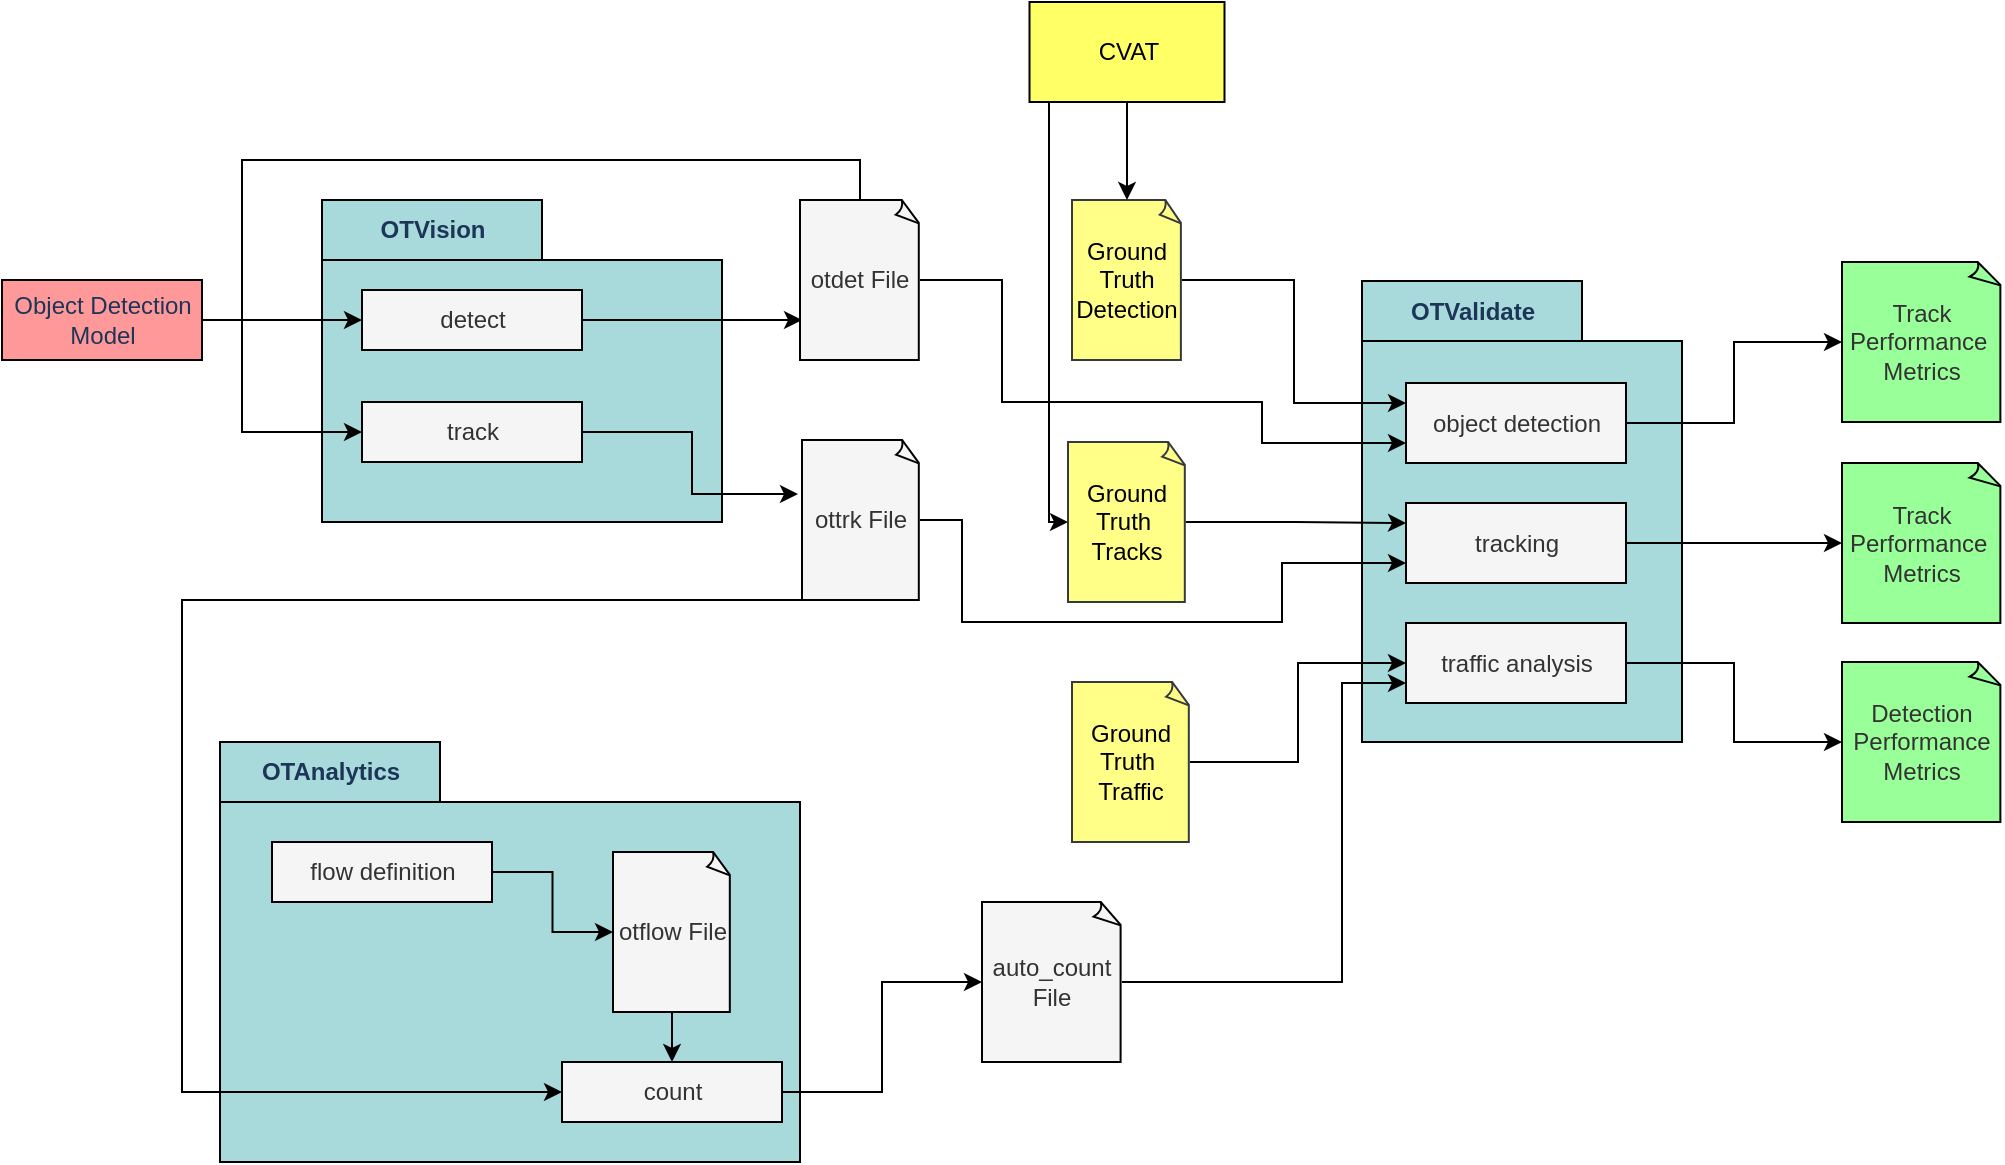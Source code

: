 <mxfile>
    <diagram id="xO8_-cHGdfVzhNvNubet" name="Page-1">
        <mxGraphModel dx="983" dy="1773" grid="1" gridSize="10" guides="1" tooltips="1" connect="1" arrows="1" fold="1" page="1" pageScale="1" pageWidth="827" pageHeight="1169" background="#FFFFFF" math="0" shadow="0">
            <root>
                <mxCell id="0"/>
                <mxCell id="1" parent="0"/>
                <mxCell id="69" value="OTVision" style="shape=folder;fontStyle=1;tabWidth=110;tabHeight=30;tabPosition=left;html=1;boundedLbl=1;labelInHeader=1;container=1;collapsible=0;recursiveResize=0;fillColor=#A8DADC;fontColor=#1D3557;strokeColor=#000000;" parent="1" vertex="1">
                    <mxGeometry x="200" y="39" width="200" height="161" as="geometry"/>
                </mxCell>
                <mxCell id="70" value="detect" style="html=1;fillColor=#f5f5f5;fontColor=#333333;strokeColor=#000000;" parent="69" vertex="1">
                    <mxGeometry width="110" height="30" relative="1" as="geometry">
                        <mxPoint x="20" y="45" as="offset"/>
                    </mxGeometry>
                </mxCell>
                <mxCell id="71" value="track" style="html=1;fillColor=#f5f5f5;fontColor=#333333;strokeColor=#000000;" parent="69" vertex="1">
                    <mxGeometry x="20" y="101" width="110" height="30" as="geometry"/>
                </mxCell>
                <mxCell id="118" style="edgeStyle=orthogonalEdgeStyle;rounded=0;orthogonalLoop=1;jettySize=auto;html=1;exitX=1;exitY=0.5;exitDx=0;exitDy=0;entryX=0.017;entryY=0.75;entryDx=0;entryDy=0;entryPerimeter=0;strokeColor=#000000;" parent="69" source="70" target="75" edge="1">
                    <mxGeometry relative="1" as="geometry">
                        <Array as="points"/>
                    </mxGeometry>
                </mxCell>
                <mxCell id="125" style="edgeStyle=orthogonalEdgeStyle;rounded=0;orthogonalLoop=1;jettySize=auto;html=1;exitX=1;exitY=0.5;exitDx=0;exitDy=0;entryX=0;entryY=0.5;entryDx=0;entryDy=0;strokeColor=#000000;" parent="1" source="72" target="70" edge="1">
                    <mxGeometry relative="1" as="geometry"/>
                </mxCell>
                <mxCell id="72" value="Object Detection &lt;br&gt;Model" style="html=1;dashed=0;whitespace=wrap;fontColor=#1D3557;strokeColor=#000000;fillColor=#FF9999;" parent="1" vertex="1">
                    <mxGeometry x="40" y="79" width="100" height="40" as="geometry"/>
                </mxCell>
                <mxCell id="120" style="edgeStyle=orthogonalEdgeStyle;rounded=0;orthogonalLoop=1;jettySize=auto;html=1;exitX=0.5;exitY=0;exitDx=0;exitDy=0;exitPerimeter=0;entryX=0;entryY=0.5;entryDx=0;entryDy=0;strokeColor=#000000;" parent="1" source="75" target="71" edge="1">
                    <mxGeometry relative="1" as="geometry">
                        <Array as="points">
                            <mxPoint x="469" y="19"/>
                            <mxPoint x="160" y="19"/>
                            <mxPoint x="160" y="155"/>
                        </Array>
                    </mxGeometry>
                </mxCell>
                <mxCell id="75" value="otdet File" style="whiteSpace=wrap;html=1;shape=mxgraph.basic.document;fillColor=#f5f5f5;fontColor=#333333;strokeColor=#000000;" parent="1" vertex="1">
                    <mxGeometry x="439" y="39" width="60" height="80" as="geometry"/>
                </mxCell>
                <mxCell id="82" style="edgeStyle=orthogonalEdgeStyle;rounded=0;orthogonalLoop=1;jettySize=auto;html=1;exitX=1;exitY=0.5;exitDx=0;exitDy=0;entryX=-0.034;entryY=0.338;entryDx=0;entryDy=0;entryPerimeter=0;fillColor=#A8DADC;labelBackgroundColor=#F1FAEE;fontColor=#1D3557;strokeColor=#000000;" parent="1" source="71" target="77" edge="1">
                    <mxGeometry relative="1" as="geometry"/>
                </mxCell>
                <mxCell id="90" value="auto_count&lt;br&gt;File" style="whiteSpace=wrap;html=1;shape=mxgraph.basic.document;fillColor=#f5f5f5;fontColor=#333333;strokeColor=#000000;" parent="1" vertex="1">
                    <mxGeometry x="530" y="390" width="70" height="80" as="geometry"/>
                </mxCell>
                <mxCell id="92" value="OTValidate" style="shape=folder;fontStyle=1;tabWidth=110;tabHeight=30;tabPosition=left;html=1;boundedLbl=1;labelInHeader=1;container=1;collapsible=0;recursiveResize=0;fillColor=#A8DADC;fontColor=#1D3557;strokeColor=#000000;" parent="1" vertex="1">
                    <mxGeometry x="720" y="79.5" width="160" height="230.5" as="geometry"/>
                </mxCell>
                <mxCell id="93" value="object detection" style="html=1;fillColor=#f5f5f5;fontColor=#333333;strokeColor=#000000;" parent="92" vertex="1">
                    <mxGeometry width="110" height="40" relative="1" as="geometry">
                        <mxPoint x="22" y="51" as="offset"/>
                    </mxGeometry>
                </mxCell>
                <mxCell id="94" value="traffic analysis" style="html=1;fillColor=#f5f5f5;fontColor=#333333;strokeColor=#000000;" parent="92" vertex="1">
                    <mxGeometry x="22" y="171" width="110" height="40" as="geometry"/>
                </mxCell>
                <mxCell id="104" value="tracking" style="html=1;fillColor=#f5f5f5;fontColor=#333333;strokeColor=#000000;" parent="92" vertex="1">
                    <mxGeometry x="22" y="111" width="110" height="40" as="geometry"/>
                </mxCell>
                <mxCell id="133" style="edgeStyle=orthogonalEdgeStyle;rounded=0;orthogonalLoop=1;jettySize=auto;html=1;exitX=1;exitY=0.5;exitDx=0;exitDy=0;entryX=0;entryY=0.5;entryDx=0;entryDy=0;entryPerimeter=0;strokeColor=#000000;" parent="92" source="93" target="102" edge="1">
                    <mxGeometry relative="1" as="geometry"/>
                </mxCell>
                <mxCell id="99" value="Detection Performance Metrics" style="whiteSpace=wrap;html=1;shape=mxgraph.basic.document;fontColor=#333333;strokeColor=#000000;fillColor=#99FF99;" parent="1" vertex="1">
                    <mxGeometry x="960" y="270" width="80" height="80" as="geometry"/>
                </mxCell>
                <mxCell id="101" value="Track Performance&amp;nbsp;&lt;br&gt;Metrics" style="whiteSpace=wrap;html=1;shape=mxgraph.basic.document;fontColor=#333333;strokeColor=#000000;fillColor=#99FF99;" parent="1" vertex="1">
                    <mxGeometry x="960" y="170.5" width="80" height="80" as="geometry"/>
                </mxCell>
                <mxCell id="102" value="Track Performance&amp;nbsp;&lt;br&gt;Metrics" style="whiteSpace=wrap;html=1;shape=mxgraph.basic.document;fontColor=#333333;strokeColor=#000000;fillColor=#99FF99;" parent="1" vertex="1">
                    <mxGeometry x="960" y="70" width="80" height="80" as="geometry"/>
                </mxCell>
                <mxCell id="127" style="edgeStyle=orthogonalEdgeStyle;rounded=0;orthogonalLoop=1;jettySize=auto;html=1;exitX=1;exitY=0.5;exitDx=0;exitDy=0;exitPerimeter=0;entryX=0;entryY=0.25;entryDx=0;entryDy=0;strokeColor=#000000;" parent="1" source="109" target="93" edge="1">
                    <mxGeometry relative="1" as="geometry"/>
                </mxCell>
                <mxCell id="109" value="Ground Truth Detection" style="whiteSpace=wrap;html=1;shape=mxgraph.basic.document;fillColor=#ffff88;strokeColor=#36393d;fontColor=#000000;" parent="1" vertex="1">
                    <mxGeometry x="575" y="39" width="55" height="80" as="geometry"/>
                </mxCell>
                <mxCell id="132" style="edgeStyle=orthogonalEdgeStyle;rounded=0;orthogonalLoop=1;jettySize=auto;html=1;exitX=1;exitY=0.5;exitDx=0;exitDy=0;exitPerimeter=0;entryX=0;entryY=0.25;entryDx=0;entryDy=0;strokeColor=#000000;" parent="1" source="112" target="104" edge="1">
                    <mxGeometry relative="1" as="geometry"/>
                </mxCell>
                <mxCell id="112" value="Ground Truth&amp;nbsp;&lt;br&gt;Tracks" style="whiteSpace=wrap;html=1;shape=mxgraph.basic.document;fillColor=#ffff88;strokeColor=#36393d;fontColor=#000000;" parent="1" vertex="1">
                    <mxGeometry x="573" y="160" width="59" height="80" as="geometry"/>
                </mxCell>
                <mxCell id="130" style="edgeStyle=orthogonalEdgeStyle;rounded=0;orthogonalLoop=1;jettySize=auto;html=1;exitX=1;exitY=0.5;exitDx=0;exitDy=0;exitPerimeter=0;entryX=0;entryY=0.5;entryDx=0;entryDy=0;strokeColor=#000000;" parent="1" source="114" target="94" edge="1">
                    <mxGeometry relative="1" as="geometry"/>
                </mxCell>
                <mxCell id="114" value="Ground Truth&amp;nbsp;&lt;br&gt;Traffic" style="whiteSpace=wrap;html=1;shape=mxgraph.basic.document;fillColor=#ffff88;strokeColor=#36393d;fontColor=#000000;" parent="1" vertex="1">
                    <mxGeometry x="575" y="280" width="59" height="80" as="geometry"/>
                </mxCell>
                <mxCell id="131" style="edgeStyle=orthogonalEdgeStyle;rounded=0;orthogonalLoop=1;jettySize=auto;html=1;exitX=1;exitY=0.5;exitDx=0;exitDy=0;exitPerimeter=0;entryX=0;entryY=0.75;entryDx=0;entryDy=0;strokeColor=#000000;" parent="1" source="77" target="104" edge="1">
                    <mxGeometry relative="1" as="geometry">
                        <Array as="points">
                            <mxPoint x="520" y="199"/>
                            <mxPoint x="520" y="250"/>
                            <mxPoint x="680" y="250"/>
                            <mxPoint x="680" y="221"/>
                        </Array>
                    </mxGeometry>
                </mxCell>
                <mxCell id="77" value="ottrk File" style="whiteSpace=wrap;html=1;shape=mxgraph.basic.document;fillColor=#f5f5f5;fontColor=#333333;strokeColor=#000000;" parent="1" vertex="1">
                    <mxGeometry x="440" y="159" width="59" height="80" as="geometry"/>
                </mxCell>
                <mxCell id="126" style="edgeStyle=orthogonalEdgeStyle;rounded=0;orthogonalLoop=1;jettySize=auto;html=1;exitX=1;exitY=0.5;exitDx=0;exitDy=0;exitPerimeter=0;entryX=0;entryY=0.75;entryDx=0;entryDy=0;strokeColor=#000000;" parent="1" source="75" target="93" edge="1">
                    <mxGeometry relative="1" as="geometry">
                        <Array as="points">
                            <mxPoint x="540" y="79"/>
                            <mxPoint x="540" y="140"/>
                            <mxPoint x="670" y="140"/>
                            <mxPoint x="670" y="161"/>
                        </Array>
                    </mxGeometry>
                </mxCell>
                <mxCell id="134" style="edgeStyle=orthogonalEdgeStyle;rounded=0;orthogonalLoop=1;jettySize=auto;html=1;exitX=1;exitY=0.5;exitDx=0;exitDy=0;entryX=0;entryY=0.5;entryDx=0;entryDy=0;entryPerimeter=0;strokeColor=#000000;" parent="1" source="104" target="101" edge="1">
                    <mxGeometry relative="1" as="geometry"/>
                </mxCell>
                <mxCell id="135" style="edgeStyle=orthogonalEdgeStyle;rounded=0;orthogonalLoop=1;jettySize=auto;html=1;exitX=1;exitY=0.5;exitDx=0;exitDy=0;entryX=0;entryY=0.5;entryDx=0;entryDy=0;entryPerimeter=0;strokeColor=#000000;" parent="1" source="94" target="99" edge="1">
                    <mxGeometry relative="1" as="geometry"/>
                </mxCell>
                <mxCell id="144" value="OTAnalytics" style="shape=folder;fontStyle=1;tabWidth=110;tabHeight=30;tabPosition=left;html=1;boundedLbl=1;labelInHeader=1;container=1;collapsible=0;recursiveResize=0;fillColor=#A8DADC;fontColor=#1D3557;strokeColor=#000000;" parent="1" vertex="1">
                    <mxGeometry x="149" y="310" width="290" height="210" as="geometry"/>
                </mxCell>
                <mxCell id="145" style="edgeStyle=orthogonalEdgeStyle;rounded=0;orthogonalLoop=1;jettySize=auto;html=1;exitX=1;exitY=0.5;exitDx=0;exitDy=0;entryX=0;entryY=0.5;entryDx=0;entryDy=0;entryPerimeter=0;strokeColor=#000000;" parent="144" source="146" target="149" edge="1">
                    <mxGeometry relative="1" as="geometry"/>
                </mxCell>
                <mxCell id="146" value="flow definition" style="html=1;fillColor=#f5f5f5;fontColor=#333333;strokeColor=#000000;" parent="144" vertex="1">
                    <mxGeometry width="110" height="30" relative="1" as="geometry">
                        <mxPoint x="26" y="50" as="offset"/>
                    </mxGeometry>
                </mxCell>
                <mxCell id="147" value="count" style="html=1;fillColor=#f5f5f5;fontColor=#333333;strokeColor=#000000;" parent="144" vertex="1">
                    <mxGeometry x="171" y="160" width="110" height="30" as="geometry"/>
                </mxCell>
                <mxCell id="148" style="edgeStyle=orthogonalEdgeStyle;rounded=0;orthogonalLoop=1;jettySize=auto;html=1;exitX=1;exitY=0.5;exitDx=0;exitDy=0;entryX=0.017;entryY=0.75;entryDx=0;entryDy=0;entryPerimeter=0;strokeColor=#000000;" parent="144" source="146" edge="1">
                    <mxGeometry relative="1" as="geometry">
                        <Array as="points"/>
                    </mxGeometry>
                </mxCell>
                <mxCell id="160" style="edgeStyle=orthogonalEdgeStyle;rounded=0;html=1;exitX=0.5;exitY=1;exitDx=0;exitDy=0;exitPerimeter=0;strokeColor=#000000;" edge="1" parent="144" source="149">
                    <mxGeometry relative="1" as="geometry">
                        <mxPoint x="226" y="160" as="targetPoint"/>
                    </mxGeometry>
                </mxCell>
                <mxCell id="149" value="otflow File" style="whiteSpace=wrap;html=1;shape=mxgraph.basic.document;fillColor=#f5f5f5;fontColor=#333333;strokeColor=#000000;" parent="144" vertex="1">
                    <mxGeometry x="196.5" y="55" width="59" height="80" as="geometry"/>
                </mxCell>
                <mxCell id="128" style="edgeStyle=orthogonalEdgeStyle;rounded=0;orthogonalLoop=1;jettySize=auto;html=1;exitX=1;exitY=0.5;exitDx=0;exitDy=0;exitPerimeter=0;entryX=0;entryY=0.75;entryDx=0;entryDy=0;strokeColor=#000000;" parent="1" source="90" target="94" edge="1">
                    <mxGeometry relative="1" as="geometry">
                        <Array as="points">
                            <mxPoint x="710" y="430"/>
                            <mxPoint x="710" y="281"/>
                        </Array>
                    </mxGeometry>
                </mxCell>
                <mxCell id="155" style="edgeStyle=elbowEdgeStyle;html=1;exitX=0.5;exitY=1;exitDx=0;exitDy=0;exitPerimeter=0;entryX=0;entryY=0.5;entryDx=0;entryDy=0;strokeColor=#000000;rounded=0;" edge="1" parent="1" source="77" target="147">
                    <mxGeometry relative="1" as="geometry">
                        <Array as="points">
                            <mxPoint x="130" y="380"/>
                        </Array>
                    </mxGeometry>
                </mxCell>
                <mxCell id="152" style="edgeStyle=orthogonalEdgeStyle;rounded=0;orthogonalLoop=1;jettySize=auto;html=1;exitX=1;exitY=0.5;exitDx=0;exitDy=0;entryX=0;entryY=0.5;entryDx=0;entryDy=0;entryPerimeter=0;strokeColor=#000000;" parent="1" source="147" target="90" edge="1">
                    <mxGeometry relative="1" as="geometry"/>
                </mxCell>
                <mxCell id="158" style="edgeStyle=none;rounded=0;html=1;exitX=0.5;exitY=1;exitDx=0;exitDy=0;entryX=0.5;entryY=0;entryDx=0;entryDy=0;entryPerimeter=0;strokeColor=#000000;" edge="1" parent="1" source="157" target="109">
                    <mxGeometry relative="1" as="geometry"/>
                </mxCell>
                <mxCell id="162" style="edgeStyle=elbowEdgeStyle;rounded=0;html=1;exitX=0;exitY=1;exitDx=0;exitDy=0;entryX=0;entryY=0.5;entryDx=0;entryDy=0;entryPerimeter=0;strokeColor=#000000;" edge="1" parent="1" source="157" target="112">
                    <mxGeometry relative="1" as="geometry"/>
                </mxCell>
                <mxCell id="157" value="&lt;font color=&quot;#000000&quot;&gt;CVAT&lt;/font&gt;" style="html=1;dashed=0;whitespace=wrap;strokeColor=#000000;fillColor=#FFFF66;" vertex="1" parent="1">
                    <mxGeometry x="553.75" y="-60" width="97.5" height="50" as="geometry"/>
                </mxCell>
            </root>
        </mxGraphModel>
    </diagram>
</mxfile>